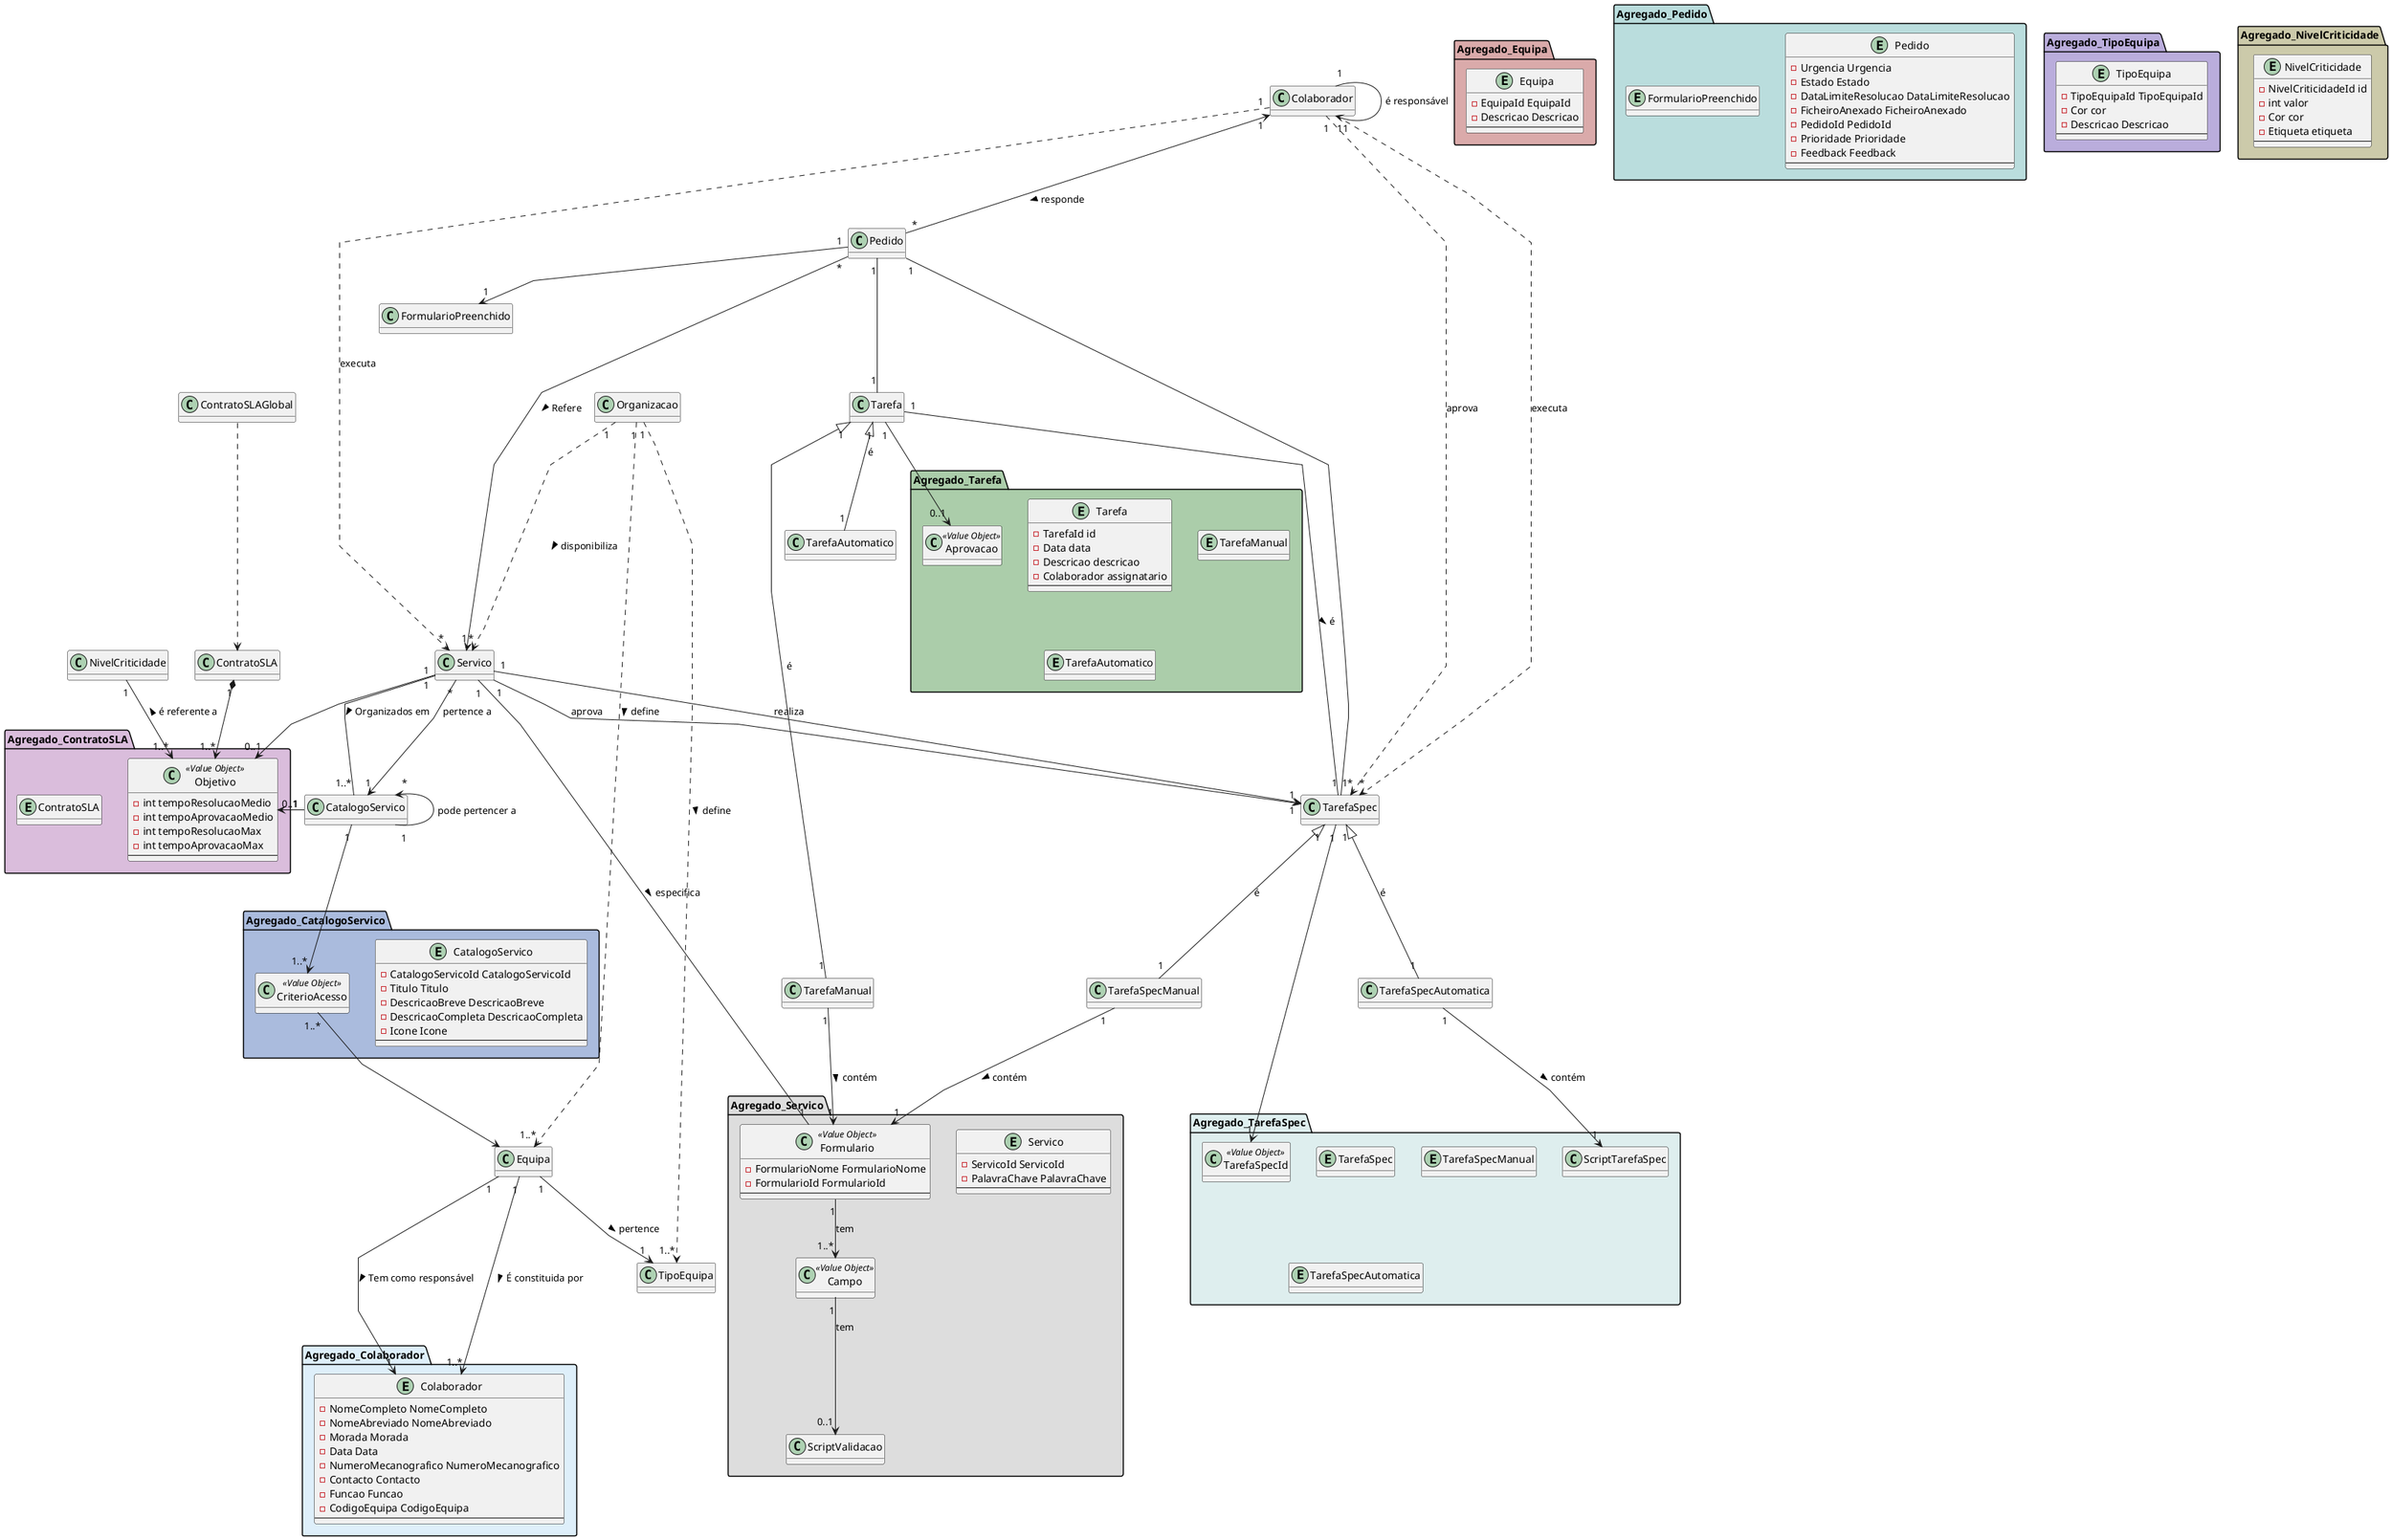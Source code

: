 
/* Este modelo de domínio deve respeitar DDD */
@startuml
skinparam linetype polyline
'left to right direction
hide fields

/'namespace Agregado_Formulario #BAAAAA {
entity Formulario{
    - FormularioNome FormularioNome
    - FormularioId FormularioId
    --
 }

class Campo{}

class ScriptValidacao{}

.Formulario "1" --> "1..*" Campo : tem
Campo "1" --> "0..1" ScriptValidacao : tem

}'/
namespace Agregado_Servico #DDDDDD{
entity Servico{
    - ServicoId ServicoId
    - PalavraChave PalavraChave
    --
}

class Formulario <<Value Object>>{
    - FormularioNome FormularioNome
    - FormularioId FormularioId
    --
 }

class Campo <<Value Object>>{}

class ScriptValidacao{}
Formulario "1" --> "1..*" Campo : tem
Campo "1" --> "0..1" ScriptValidacao : tem
'.Servico "1" --> "0..1" Aprovacao
.Servico "1" -- "1..*" .CatalogoServico : > Organizados em
}

namespace Agregado_TarefaSpec #DEEEEE{
entity TarefaSpec{}

entity TarefaSpecManual{}

entity TarefaSpecAutomatica{}

class TarefaSpecId<<Value Object>>{}

class ScriptTarefaSpec{}

.TarefaSpecAutomatica "1" --> "1" ScriptTarefaSpec : contém >

.Pedido "1" --- "1" .TarefaSpec
.TarefaSpec "1" -> "1" TarefaSpecId
.TarefaSpec "1" <|-- "1" .TarefaSpecAutomatica : é
.TarefaSpec "1" <|-- "1" .TarefaSpecManual : é
}

namespace Agregado_Equipa #DAAAAA{

entity Equipa {
    -EquipaId EquipaId
    -Descricao Descricao
    --
}

}

namespace Agregado_Pedido #BADDDD{
entity Pedido{
    - Urgencia Urgencia
    - Estado Estado
    - DataLimiteResolucao DataLimiteResolucao
    - FicheiroAnexado FicheiroAnexado
    - PedidoId PedidoId
    - Prioridade Prioridade
    - Feedback Feedback
    --
}

entity FormularioPreenchido{}


}

namespace Agregado_ContratoSLA #DABDDC{
entity ContratoSLA{}


class Objetivo <<Value Object>> {
    -int tempoResolucaoMedio
    -int tempoAprovacaoMedio
    -int tempoResolucaoMax
    -int tempoAprovacaoMax
    --
}

.ContratoSLA "1" *--> "1..*" Objetivo
}


namespace Agregado_Colaborador #DEEFFA {
entity Colaborador{
    - NomeCompleto NomeCompleto
    - NomeAbreviado NomeAbreviado
    - Morada Morada
    - Data Data
    - NumeroMecanografico NumeroMecanografico
    - Contacto Contacto
    - Funcao Funcao
    - CodigoEquipa CodigoEquipa
    --
}

}

namespace Agregado_CatalogoServico #AABBDD{

entity CatalogoServico{
    - CatalogoServicoId CatalogoServicoId
    - Titulo Titulo
    - DescricaoBreve DescricaoBreve
    - DescricaoCompleta DescricaoCompleta
    - Icone Icone
    --
}
class CriterioAcesso<<Value Object>>{}

.CatalogoServico "1" --> "1..*" "CriterioAcesso"
CriterioAcesso "1..*" --> .Equipa

}

namespace Agregado_TipoEquipa #BAADDC{
entity TipoEquipa{
    -TipoEquipaId TipoEquipaId
    -Cor cor
    -Descricao Descricao
    --
}
}

namespace Agregado_NivelCriticidade #CCCAAA{
entity NivelCriticidade{
    -NivelCriticidadeId id
    -int valor
    -Cor cor
    -Etiqueta etiqueta
    --
}


}

namespace Agregado_Tarefa #ABCDAA{
entity Tarefa{
    -TarefaId id
    -Data data
    -Descricao descricao
    -Colaborador assignatario
    --
}
class Aprovacao <<Value Object>> {}


entity TarefaManual{}

entity TarefaAutomatico{}


.Pedido "1" --- "1" .Tarefa
.Tarefa "1" --> "0..1" Aprovacao
.TarefaManual "1" --> "1" Agregado_Servico.Formulario : contém >
.Tarefa "1" <|-- "1" .TarefaAutomatico : é
.Tarefa "1" <|-- "1" .TarefaManual : é
}



.Equipa "1" --> "1" .TipoEquipa : pertence >
.Servico "1" --> "1" TarefaSpec : realiza
.Servico "1" --> "1" TarefaSpec : aprova
.Equipa "1" ---> "1..*" Colaborador : É constituida por >
.Equipa "1" ---> "1" Colaborador : Tem como responsável >
.TarefaSpecManual "1" --> "1" Agregado_Servico.Formulario : contém >
Organizacao "1" ...> "*" .Servico : disponibiliza >
Organizacao "1" ...> "1..*" .Equipa : define >
Organizacao "1" ...> "1..*" .TipoEquipa : define >

.CatalogoServico "*" <-- "1" .CatalogoServico : pode pertencer a
.Servico "1" -- "1" Agregado_Servico.Formulario : especifica >
.Servico "*" --> "1" .CatalogoServico : pertence a
.Pedido "1" --> "1" .FormularioPreenchido
.Pedido "*" --> "1" .Servico : Refere >
'.Pedido "1" --> "1" .Formulario : utiliza >

.Colaborador "1" --> "1" .Colaborador : é responsável
.Colaborador "1" <-- "*" .Pedido : responde >
.Colaborador "1" ..> "*" .Servico : executa
.Colaborador "1" ..> "*" .TarefaSpec : executa
.Colaborador "1" ..> "*" .TarefaSpec : aprova

'.FormularioPreenchido "1" --|> "1" Formulario : é
.Servico "1" --> "0..1" Agregado_ContratoSLA.Objetivo
.CatalogoServico "1" -> "0..1" Agregado_ContratoSLA.Objetivo
.NivelCriticidade "1" --> "1..*" Agregado_ContratoSLA.Objetivo : < é referente a
.ContratoSLAGlobal ...> .ContratoSLA
.Tarefa  "1" ---- "1" .TarefaSpec : é >
class Organizacao{}
class ContratoSLAGlobal{}


@enduml